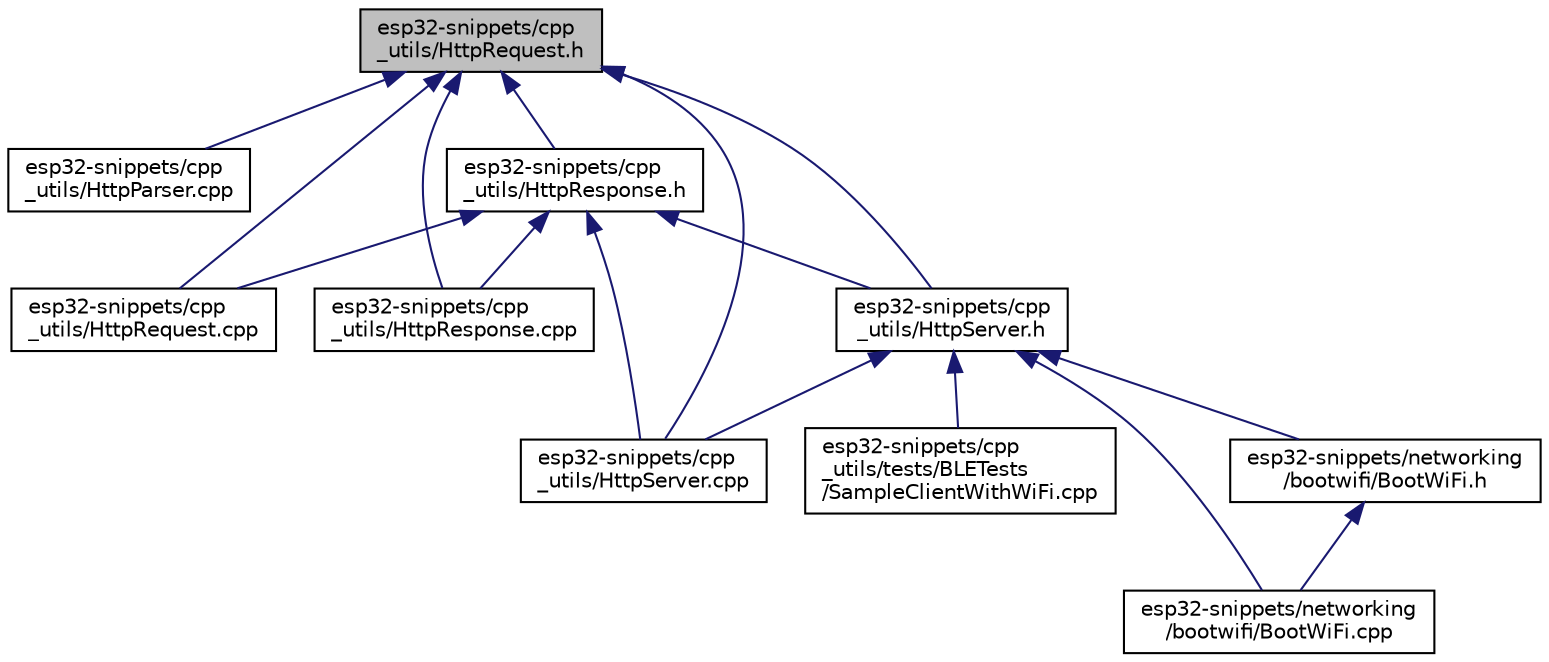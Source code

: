 digraph "esp32-snippets/cpp_utils/HttpRequest.h"
{
  edge [fontname="Helvetica",fontsize="10",labelfontname="Helvetica",labelfontsize="10"];
  node [fontname="Helvetica",fontsize="10",shape=record];
  Node22 [label="esp32-snippets/cpp\l_utils/HttpRequest.h",height=0.2,width=0.4,color="black", fillcolor="grey75", style="filled", fontcolor="black"];
  Node22 -> Node23 [dir="back",color="midnightblue",fontsize="10",style="solid",fontname="Helvetica"];
  Node23 [label="esp32-snippets/cpp\l_utils/HttpParser.cpp",height=0.2,width=0.4,color="black", fillcolor="white", style="filled",URL="$_http_parser_8cpp.html"];
  Node22 -> Node24 [dir="back",color="midnightblue",fontsize="10",style="solid",fontname="Helvetica"];
  Node24 [label="esp32-snippets/cpp\l_utils/HttpResponse.h",height=0.2,width=0.4,color="black", fillcolor="white", style="filled",URL="$_http_response_8h.html"];
  Node24 -> Node25 [dir="back",color="midnightblue",fontsize="10",style="solid",fontname="Helvetica"];
  Node25 [label="esp32-snippets/cpp\l_utils/HttpRequest.cpp",height=0.2,width=0.4,color="black", fillcolor="white", style="filled",URL="$_http_request_8cpp.html"];
  Node24 -> Node26 [dir="back",color="midnightblue",fontsize="10",style="solid",fontname="Helvetica"];
  Node26 [label="esp32-snippets/cpp\l_utils/HttpResponse.cpp",height=0.2,width=0.4,color="black", fillcolor="white", style="filled",URL="$_http_response_8cpp.html"];
  Node24 -> Node27 [dir="back",color="midnightblue",fontsize="10",style="solid",fontname="Helvetica"];
  Node27 [label="esp32-snippets/cpp\l_utils/HttpServer.h",height=0.2,width=0.4,color="black", fillcolor="white", style="filled",URL="$_http_server_8h.html"];
  Node27 -> Node28 [dir="back",color="midnightblue",fontsize="10",style="solid",fontname="Helvetica"];
  Node28 [label="esp32-snippets/cpp\l_utils/HttpServer.cpp",height=0.2,width=0.4,color="black", fillcolor="white", style="filled",URL="$_http_server_8cpp.html"];
  Node27 -> Node29 [dir="back",color="midnightblue",fontsize="10",style="solid",fontname="Helvetica"];
  Node29 [label="esp32-snippets/cpp\l_utils/tests/BLETests\l/SampleClientWithWiFi.cpp",height=0.2,width=0.4,color="black", fillcolor="white", style="filled",URL="$_sample_client_with_wi_fi_8cpp.html"];
  Node27 -> Node30 [dir="back",color="midnightblue",fontsize="10",style="solid",fontname="Helvetica"];
  Node30 [label="esp32-snippets/networking\l/bootwifi/BootWiFi.cpp",height=0.2,width=0.4,color="black", fillcolor="white", style="filled",URL="$_boot_wi_fi_8cpp.html"];
  Node27 -> Node31 [dir="back",color="midnightblue",fontsize="10",style="solid",fontname="Helvetica"];
  Node31 [label="esp32-snippets/networking\l/bootwifi/BootWiFi.h",height=0.2,width=0.4,color="black", fillcolor="white", style="filled",URL="$_boot_wi_fi_8h.html"];
  Node31 -> Node30 [dir="back",color="midnightblue",fontsize="10",style="solid",fontname="Helvetica"];
  Node24 -> Node28 [dir="back",color="midnightblue",fontsize="10",style="solid",fontname="Helvetica"];
  Node22 -> Node25 [dir="back",color="midnightblue",fontsize="10",style="solid",fontname="Helvetica"];
  Node22 -> Node26 [dir="back",color="midnightblue",fontsize="10",style="solid",fontname="Helvetica"];
  Node22 -> Node27 [dir="back",color="midnightblue",fontsize="10",style="solid",fontname="Helvetica"];
  Node22 -> Node28 [dir="back",color="midnightblue",fontsize="10",style="solid",fontname="Helvetica"];
}
